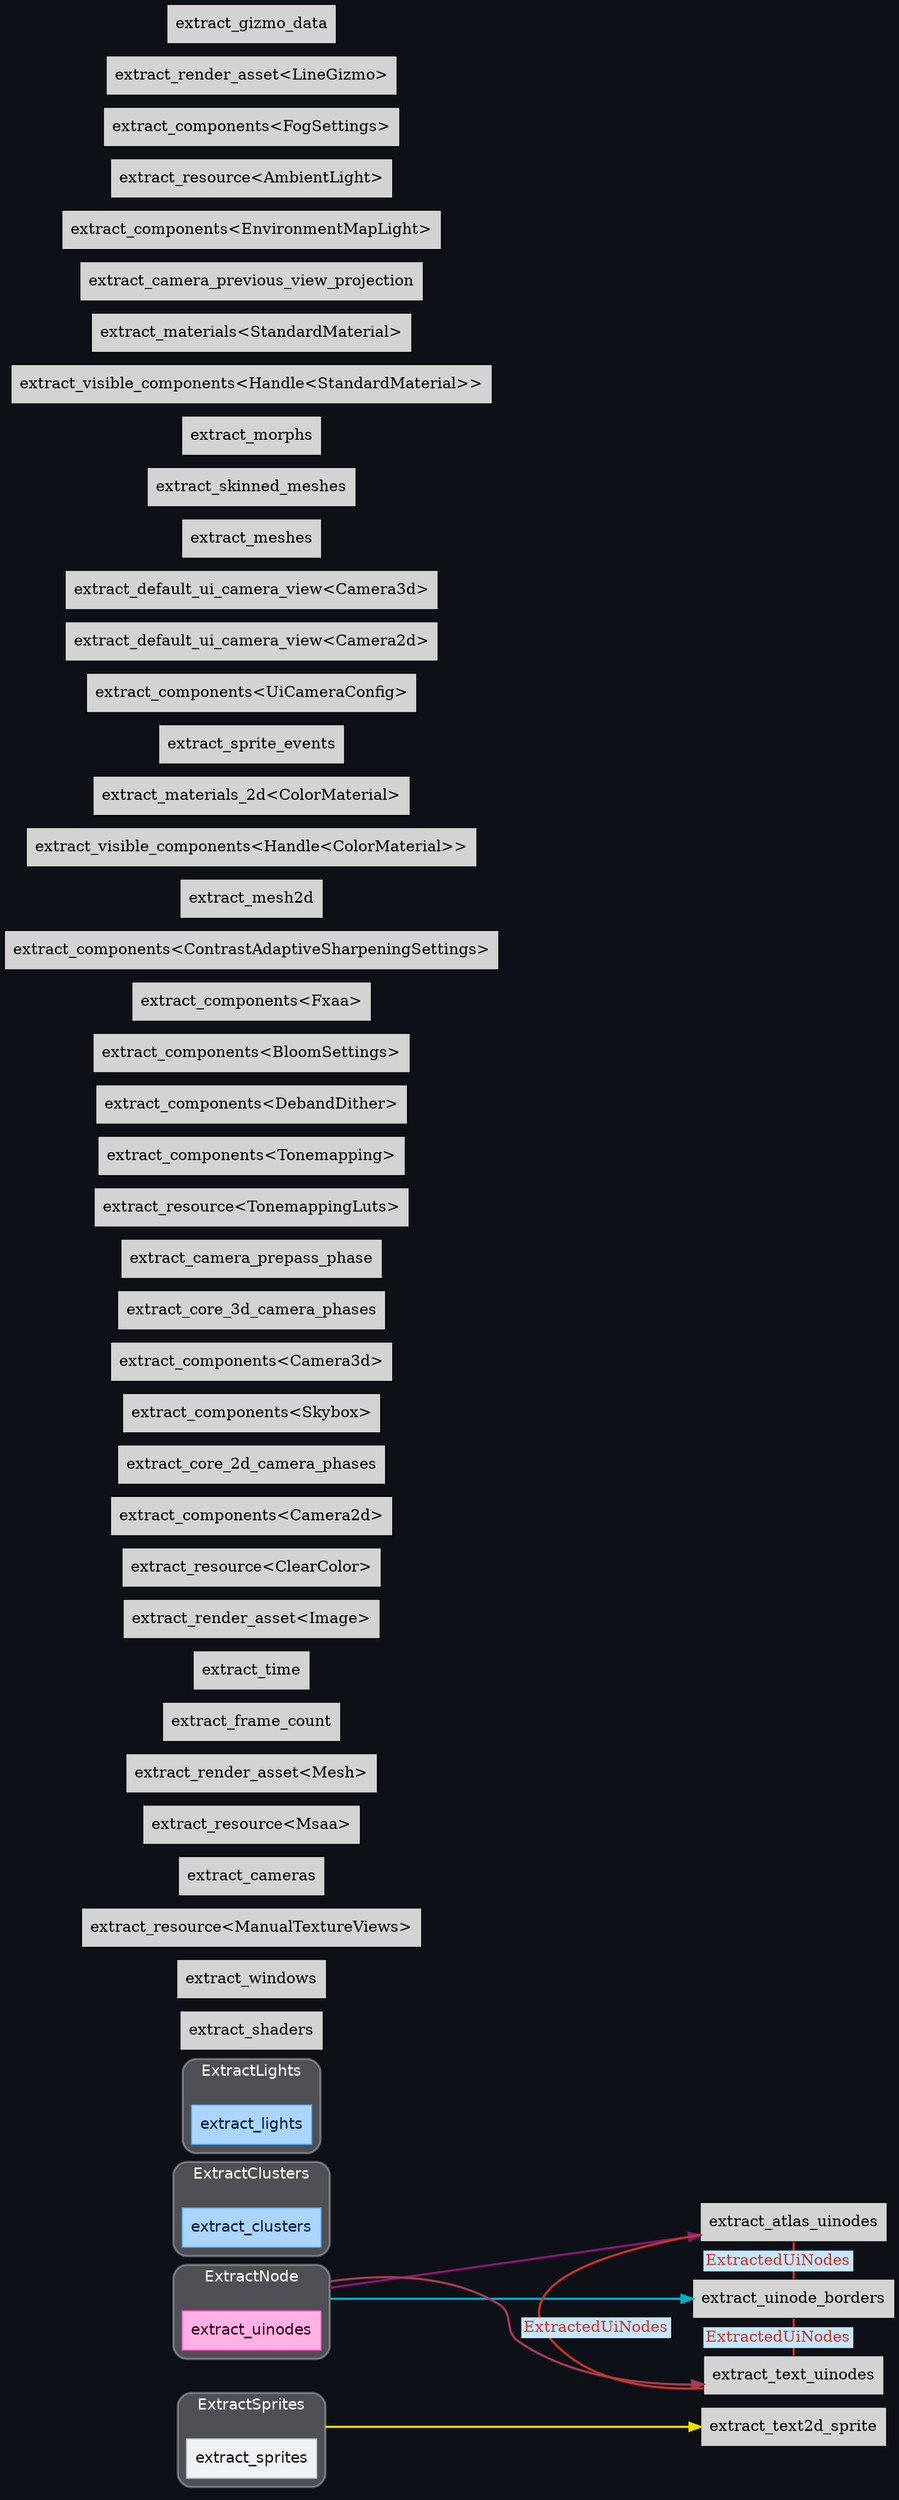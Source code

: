 digraph "" {
	"compound"="true";
	"splines"="spline";
	"rankdir"="LR";
	"bgcolor"="#0d1117";
	"fontname"="Helvetica";
	"nodesep"="0.15";
	edge ["penwidth"="2"];
	node ["shape"="box", "style"="filled"];
	subgraph "clusternode_Set(26)" {
		"style"="rounded,filled";
		"label"="ExtractSprites";
		"tooltip"="ExtractSprites";
		"fillcolor"="#ffffff44";
		"fontcolor"="#ffffff";
		"color"="#ffffff50";
		"penwidth"="2";
		"set_marker_node_Set(26)" ["style"="invis", "label"="", "height"="0", "shape"="point"]
		"node_System(25)" ["label"="extract_sprites", "tooltip"="bevy_sprite::render::extract_sprites", "fillcolor"="#eff1f3", "fontname"="Helvetica", "fontcolor"="#15191d", "color"="#b4bec7", "penwidth"="1"]
	}
	
	subgraph "clusternode_Set(33)" {
		"style"="rounded,filled";
		"label"="ExtractNode";
		"tooltip"="ExtractNode";
		"fillcolor"="#ffffff44";
		"fontcolor"="#ffffff";
		"color"="#ffffff50";
		"penwidth"="2";
		"set_marker_node_Set(33)" ["style"="invis", "label"="", "height"="0", "shape"="point"]
		"node_System(31)" ["label"="extract_uinodes", "tooltip"="bevy_ui::render::extract_uinodes", "fillcolor"="#ffb1e5", "fontname"="Helvetica", "fontcolor"="#320021", "color"="#ff4bc2", "penwidth"="1"]
	}
	
	subgraph "clusternode_Set(47)" {
		"style"="rounded,filled";
		"label"="ExtractClusters";
		"tooltip"="ExtractClusters";
		"fillcolor"="#ffffff44";
		"fontcolor"="#ffffff";
		"color"="#ffffff50";
		"penwidth"="2";
		"set_marker_node_Set(47)" ["style"="invis", "label"="", "height"="0", "shape"="point"]
		"node_System(44)" ["label"="extract_clusters", "tooltip"="bevy_pbr::render::light::extract_clusters", "fillcolor"="#abd5fc", "fontname"="Helvetica", "fontcolor"="#011a31", "color"="#48a3f8", "penwidth"="1"]
	}
	
	subgraph "clusternode_Set(49)" {
		"style"="rounded,filled";
		"label"="ExtractLights";
		"tooltip"="ExtractLights";
		"fillcolor"="#ffffff44";
		"fontcolor"="#ffffff";
		"color"="#ffffff50";
		"penwidth"="2";
		"set_marker_node_Set(49)" ["style"="invis", "label"="", "height"="0", "shape"="point"]
		"node_System(45)" ["label"="extract_lights", "tooltip"="bevy_pbr::render::light::extract_lights", "fillcolor"="#abd5fc", "fontname"="Helvetica", "fontcolor"="#011a31", "color"="#48a3f8", "penwidth"="1"]
	}
	
	"node_System(0)" ["label"="extract_shaders", "tooltip"="bevy_render::render_resource::pipeline_cache::PipelineCache::extract_shaders"]
	"node_System(1)" ["label"="extract_windows", "tooltip"="bevy_render::view::window::extract_windows"]
	"node_System(2)" ["label"="extract_resource<ManualTextureViews>", "tooltip"="bevy_render::extract_resource::extract_resource<bevy_render::camera::manual_texture_view::ManualTextureViews>"]
	"node_System(3)" ["label"="extract_cameras", "tooltip"="bevy_render::camera::camera::extract_cameras"]
	"node_System(4)" ["label"="extract_resource<Msaa>", "tooltip"="bevy_render::extract_resource::extract_resource<bevy_render::view::Msaa>"]
	"node_System(5)" ["label"="extract_render_asset<Mesh>", "tooltip"="bevy_render::render_asset::extract_render_asset<bevy_render::mesh::mesh::Mesh>"]
	"node_System(6)" ["label"="extract_frame_count", "tooltip"="bevy_render::globals::extract_frame_count"]
	"node_System(7)" ["label"="extract_time", "tooltip"="bevy_render::globals::extract_time"]
	"node_System(8)" ["label"="extract_render_asset<Image>", "tooltip"="bevy_render::render_asset::extract_render_asset<bevy_render::texture::image::Image>"]
	"node_System(9)" ["label"="extract_resource<ClearColor>", "tooltip"="bevy_render::extract_resource::extract_resource<bevy_core_pipeline::clear_color::ClearColor>"]
	"node_System(10)" ["label"="extract_components<Camera2d>", "tooltip"="bevy_render::extract_component::extract_components<bevy_core_pipeline::core_2d::camera_2d::Camera2d>"]
	"node_System(11)" ["label"="extract_core_2d_camera_phases", "tooltip"="bevy_core_pipeline::core_2d::extract_core_2d_camera_phases"]
	"node_System(12)" ["label"="extract_components<Skybox>", "tooltip"="bevy_render::extract_component::extract_components<bevy_core_pipeline::skybox::Skybox>"]
	"node_System(13)" ["label"="extract_components<Camera3d>", "tooltip"="bevy_render::extract_component::extract_components<bevy_core_pipeline::core_3d::camera_3d::Camera3d>"]
	"node_System(14)" ["label"="extract_core_3d_camera_phases", "tooltip"="bevy_core_pipeline::core_3d::extract_core_3d_camera_phases"]
	"node_System(15)" ["label"="extract_camera_prepass_phase", "tooltip"="bevy_core_pipeline::core_3d::extract_camera_prepass_phase"]
	"node_System(16)" ["label"="extract_resource<TonemappingLuts>", "tooltip"="bevy_render::extract_resource::extract_resource<bevy_core_pipeline::tonemapping::TonemappingLuts>"]
	"node_System(17)" ["label"="extract_components<Tonemapping>", "tooltip"="bevy_render::extract_component::extract_components<bevy_core_pipeline::tonemapping::Tonemapping>"]
	"node_System(18)" ["label"="extract_components<DebandDither>", "tooltip"="bevy_render::extract_component::extract_components<bevy_core_pipeline::tonemapping::DebandDither>"]
	"node_System(19)" ["label"="extract_components<BloomSettings>", "tooltip"="bevy_render::extract_component::extract_components<bevy_core_pipeline::bloom::settings::BloomSettings>"]
	"node_System(20)" ["label"="extract_components<Fxaa>", "tooltip"="bevy_render::extract_component::extract_components<bevy_core_pipeline::fxaa::Fxaa>"]
	"node_System(21)" ["label"="extract_components<ContrastAdaptiveSharpeningSettings>", "tooltip"="bevy_render::extract_component::extract_components<bevy_core_pipeline::contrast_adaptive_sharpening::ContrastAdaptiveSharpeningSettings>"]
	"node_System(22)" ["label"="extract_mesh2d", "tooltip"="bevy_sprite::mesh2d::mesh::extract_mesh2d"]
	"node_System(23)" ["label"="extract_visible_components<Handle<ColorMaterial>>", "tooltip"="bevy_render::extract_component::extract_visible_components<bevy_asset::handle::Handle<bevy_sprite::mesh2d::color_material::ColorMaterial>>"]
	"node_System(24)" ["label"="extract_materials_2d<ColorMaterial>", "tooltip"="bevy_sprite::mesh2d::material::extract_materials_2d<bevy_sprite::mesh2d::color_material::ColorMaterial>"]
	"node_System(26)" ["label"="extract_sprite_events", "tooltip"="bevy_sprite::render::extract_sprite_events"]
	"node_System(27)" ["label"="extract_text2d_sprite", "tooltip"="bevy_text::text2d::extract_text2d_sprite"]
	"node_System(28)" ["label"="extract_components<UiCameraConfig>", "tooltip"="bevy_render::extract_component::extract_components<bevy_ui::camera_config::UiCameraConfig>"]
	"node_System(29)" ["label"="extract_default_ui_camera_view<Camera2d>", "tooltip"="bevy_ui::render::extract_default_ui_camera_view<bevy_core_pipeline::core_2d::camera_2d::Camera2d>"]
	"node_System(30)" ["label"="extract_default_ui_camera_view<Camera3d>", "tooltip"="bevy_ui::render::extract_default_ui_camera_view<bevy_core_pipeline::core_3d::camera_3d::Camera3d>"]
	"node_System(32)" ["label"="extract_atlas_uinodes", "tooltip"="bevy_ui::render::extract_atlas_uinodes"]
	"node_System(33)" ["label"="extract_uinode_borders", "tooltip"="bevy_ui::render::extract_uinode_borders"]
	"node_System(34)" ["label"="extract_text_uinodes", "tooltip"="bevy_ui::render::extract_text_uinodes"]
	"node_System(35)" ["label"="extract_meshes", "tooltip"="bevy_pbr::render::mesh::extract_meshes"]
	"node_System(36)" ["label"="extract_skinned_meshes", "tooltip"="bevy_pbr::render::mesh::extract_skinned_meshes"]
	"node_System(37)" ["label"="extract_morphs", "tooltip"="bevy_pbr::render::morph::extract_morphs"]
	"node_System(38)" ["label"="extract_visible_components<Handle<StandardMaterial>>", "tooltip"="bevy_render::extract_component::extract_visible_components<bevy_asset::handle::Handle<bevy_pbr::pbr_material::StandardMaterial>>"]
	"node_System(39)" ["label"="extract_materials<StandardMaterial>", "tooltip"="bevy_pbr::material::extract_materials<bevy_pbr::pbr_material::StandardMaterial>"]
	"node_System(40)" ["label"="extract_camera_previous_view_projection", "tooltip"="bevy_pbr::prepass::extract_camera_previous_view_projection"]
	"node_System(41)" ["label"="extract_components<EnvironmentMapLight>", "tooltip"="bevy_render::extract_component::extract_components<bevy_pbr::environment_map::EnvironmentMapLight>"]
	"node_System(42)" ["label"="extract_resource<AmbientLight>", "tooltip"="bevy_render::extract_resource::extract_resource<bevy_pbr::light::AmbientLight>"]
	"node_System(43)" ["label"="extract_components<FogSettings>", "tooltip"="bevy_render::extract_component::extract_components<bevy_pbr::fog::FogSettings>"]
	"node_System(46)" ["label"="extract_render_asset<LineGizmo>", "tooltip"="bevy_render::render_asset::extract_render_asset<bevy_gizmos::LineGizmo>"]
	"node_System(47)" ["label"="extract_gizmo_data", "tooltip"="bevy_gizmos::extract_gizmo_data"]
	"set_marker_node_Set(26)" -> "node_System(27)" ["lhead"="", "ltail"="clusternode_Set(26)", "tooltip"="ExtractSprites → extract_text2d_sprite", "color"="#eede00"]
	"set_marker_node_Set(33)" -> "node_System(32)" ["lhead"="", "ltail"="clusternode_Set(33)", "tooltip"="ExtractNode → extract_atlas_uinodes", "color"="#881877"]
	"set_marker_node_Set(33)" -> "node_System(33)" ["lhead"="", "ltail"="clusternode_Set(33)", "tooltip"="ExtractNode → extract_uinode_borders", "color"="#00b0cc"]
	"set_marker_node_Set(33)" -> "node_System(34)" ["lhead"="", "ltail"="clusternode_Set(33)", "tooltip"="ExtractNode → extract_text_uinodes", "color"="#aa3a55"]
	"node_System(33)" -> "node_System(32)" ["dir"="none", "constraint"="false", "color"="#c93526", "fontcolor"="#c93526", "label"=<<table border="0" cellborder="0"><tr><td bgcolor="#c6e6ff">ExtractedUiNodes</td></tr></table>>, "labeltooltip"="extract_uinode_borders — extract_atlas_uinodes"]
	"node_System(34)" -> "node_System(32)" ["dir"="none", "constraint"="false", "color"="#c93526", "fontcolor"="#c93526", "label"=<<table border="0" cellborder="0"><tr><td bgcolor="#c6e6ff">ExtractedUiNodes</td></tr></table>>, "labeltooltip"="extract_text_uinodes — extract_atlas_uinodes"]
	"node_System(34)" -> "node_System(33)" ["dir"="none", "constraint"="false", "color"="#c93526", "fontcolor"="#c93526", "label"=<<table border="0" cellborder="0"><tr><td bgcolor="#c6e6ff">ExtractedUiNodes</td></tr></table>>, "labeltooltip"="extract_text_uinodes — extract_uinode_borders"]
}
